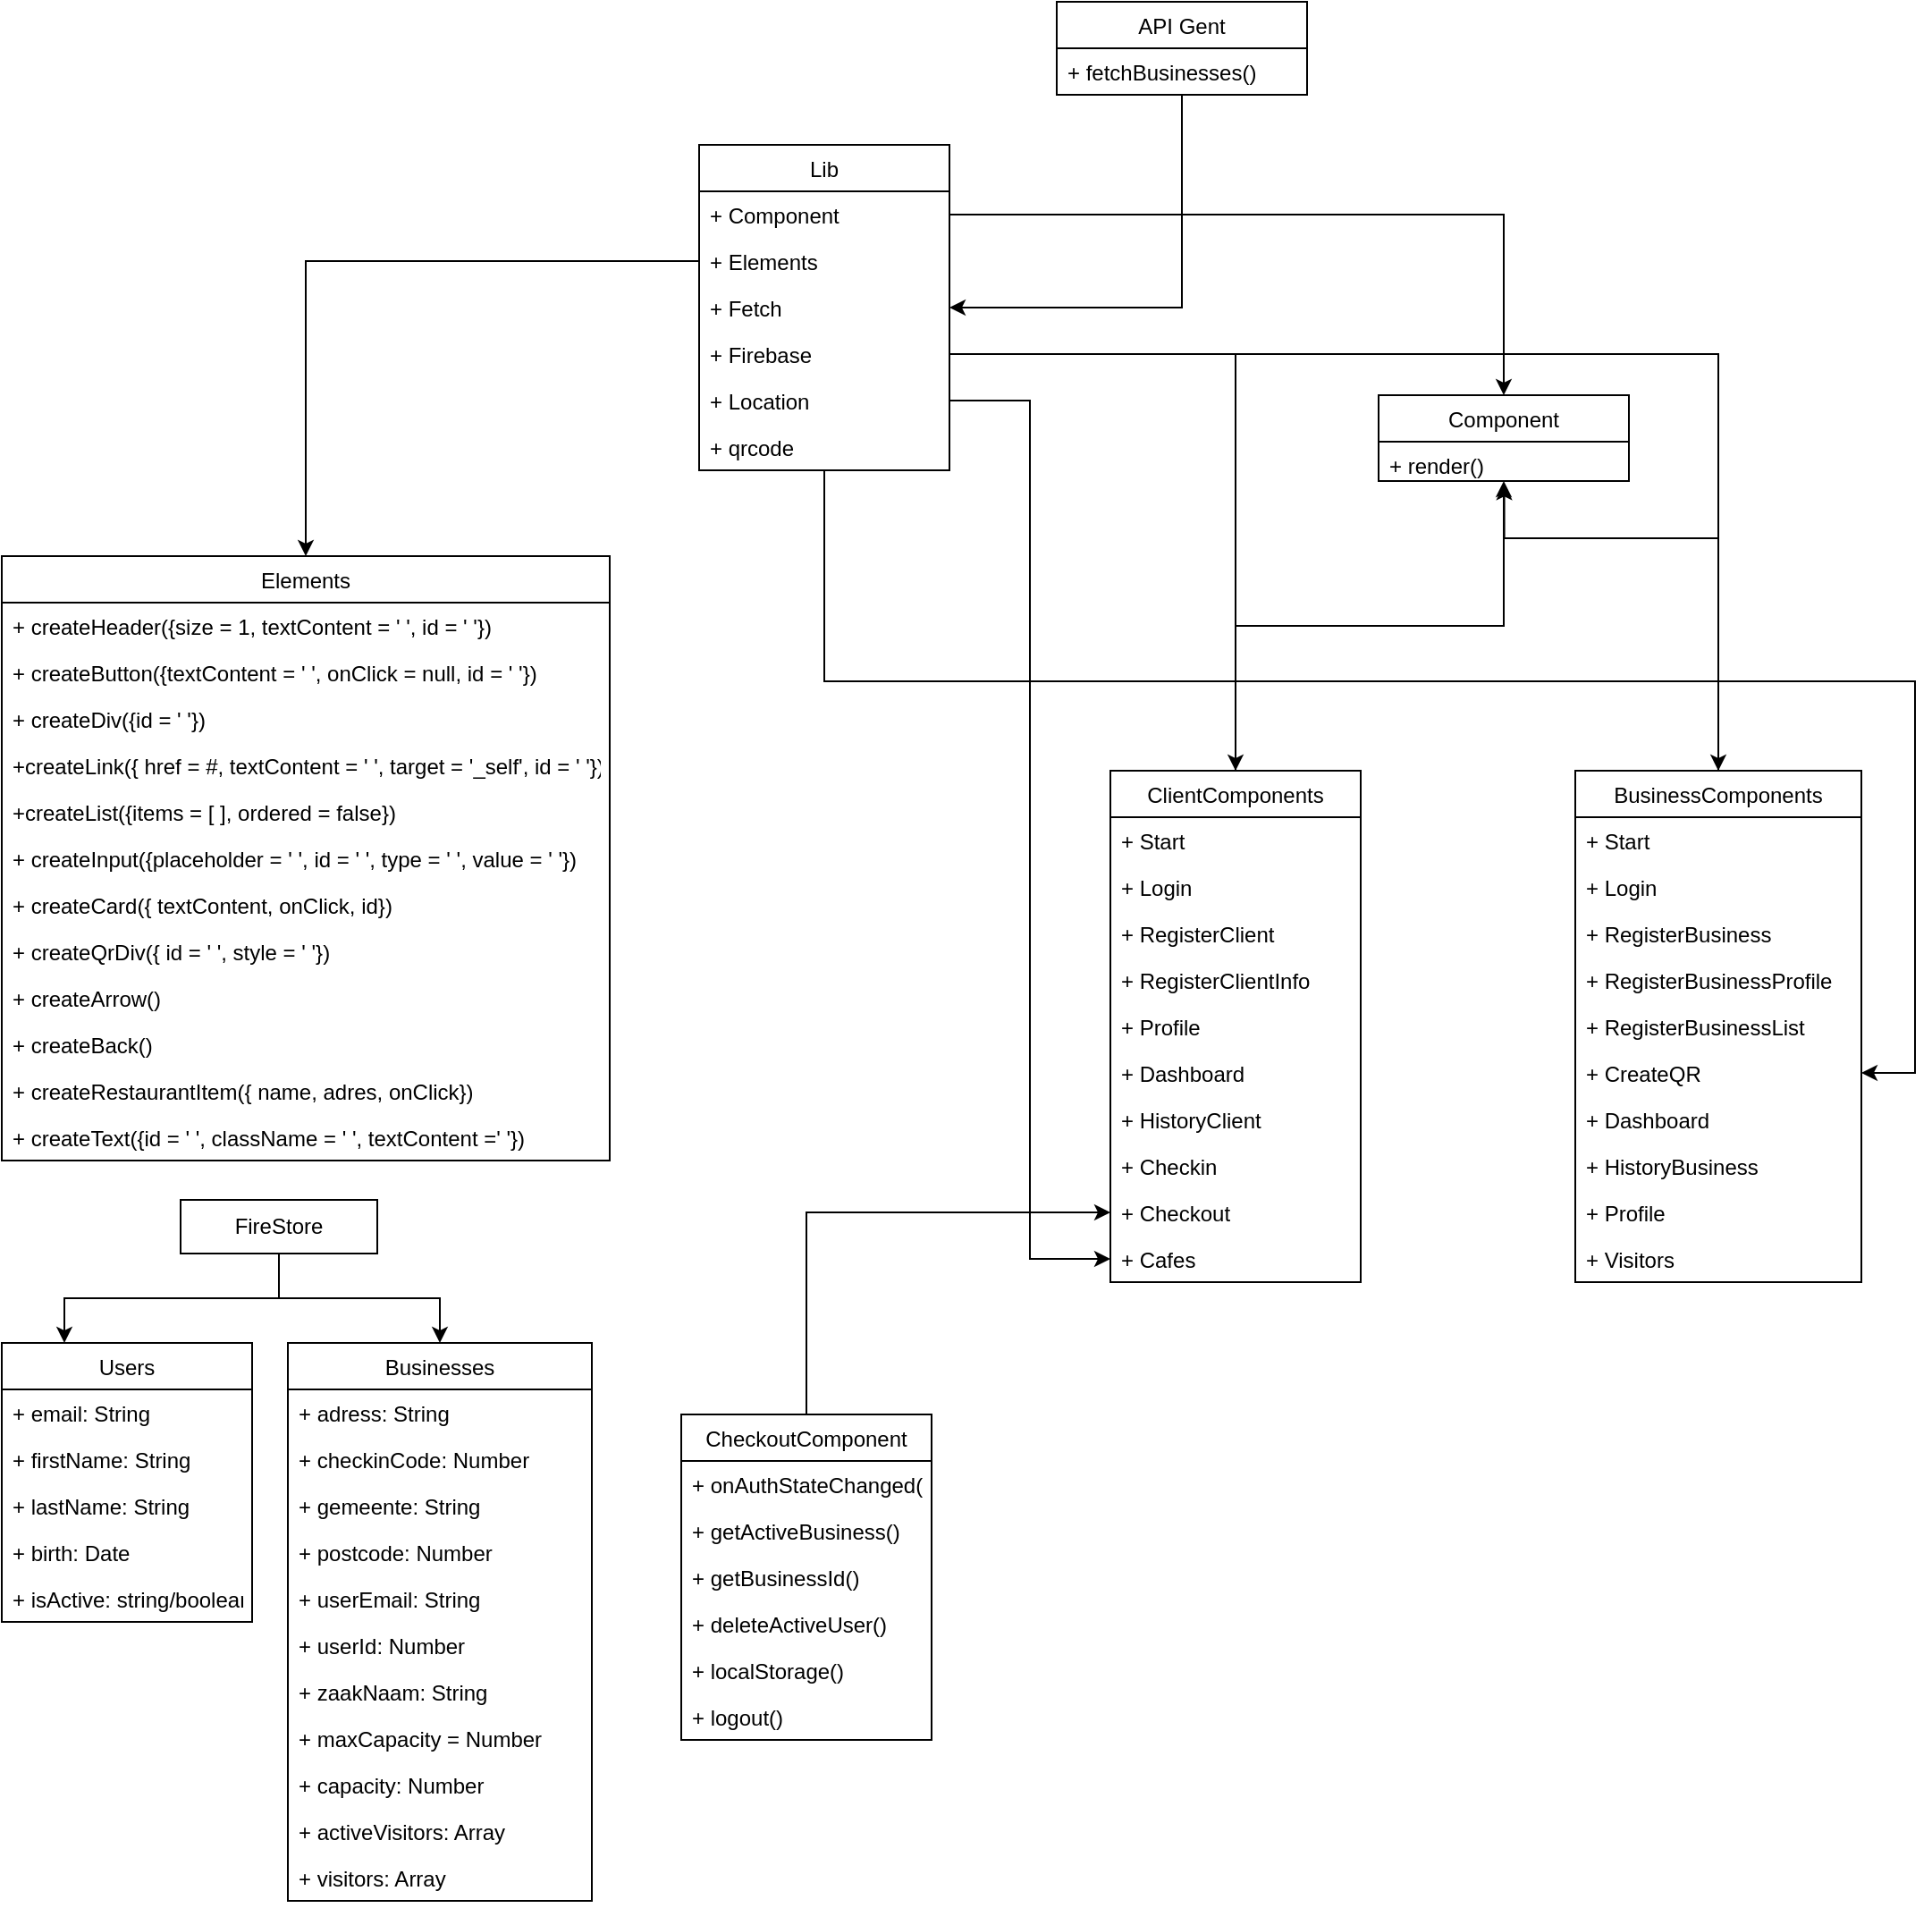 <mxfile version="14.6.13" type="device"><diagram id="2Lb_yTFVZwOTkQdqCgmS" name="Pagina-1"><mxGraphModel dx="1843" dy="3046" grid="1" gridSize="10" guides="1" tooltips="1" connect="1" arrows="1" fold="1" page="1" pageScale="1" pageWidth="2336" pageHeight="1654" math="0" shadow="0"><root><mxCell id="0"/><mxCell id="1" parent="0"/><mxCell id="2JnNnXSP8HBoV9H5Xl89-6" value="Elements" style="swimlane;fontStyle=0;childLayout=stackLayout;horizontal=1;startSize=26;horizontalStack=0;resizeParent=1;resizeParentMax=0;resizeLast=0;collapsible=1;marginBottom=0;" parent="1" vertex="1"><mxGeometry x="40" y="80" width="340" height="338" as="geometry"/></mxCell><mxCell id="2JnNnXSP8HBoV9H5Xl89-7" value="+ createHeader({size = 1, textContent = ' ', id = ' '})" style="text;strokeColor=none;fillColor=none;align=left;verticalAlign=top;spacingLeft=4;spacingRight=4;overflow=hidden;rotatable=0;points=[[0,0.5],[1,0.5]];portConstraint=eastwest;" parent="2JnNnXSP8HBoV9H5Xl89-6" vertex="1"><mxGeometry y="26" width="340" height="26" as="geometry"/></mxCell><mxCell id="2JnNnXSP8HBoV9H5Xl89-8" value="+ createButton({textContent = ' ', onClick = null, id = ' '})" style="text;strokeColor=none;fillColor=none;align=left;verticalAlign=top;spacingLeft=4;spacingRight=4;overflow=hidden;rotatable=0;points=[[0,0.5],[1,0.5]];portConstraint=eastwest;" parent="2JnNnXSP8HBoV9H5Xl89-6" vertex="1"><mxGeometry y="52" width="340" height="26" as="geometry"/></mxCell><mxCell id="2JnNnXSP8HBoV9H5Xl89-10" value="+ createDiv({id = ' '})" style="text;strokeColor=none;fillColor=none;align=left;verticalAlign=top;spacingLeft=4;spacingRight=4;overflow=hidden;rotatable=0;points=[[0,0.5],[1,0.5]];portConstraint=eastwest;" parent="2JnNnXSP8HBoV9H5Xl89-6" vertex="1"><mxGeometry y="78" width="340" height="26" as="geometry"/></mxCell><mxCell id="2JnNnXSP8HBoV9H5Xl89-11" value="+createLink({ href = #, textContent = ' ', target = '_self', id = ' '})" style="text;strokeColor=none;fillColor=none;align=left;verticalAlign=top;spacingLeft=4;spacingRight=4;overflow=hidden;rotatable=0;points=[[0,0.5],[1,0.5]];portConstraint=eastwest;" parent="2JnNnXSP8HBoV9H5Xl89-6" vertex="1"><mxGeometry y="104" width="340" height="26" as="geometry"/></mxCell><mxCell id="2JnNnXSP8HBoV9H5Xl89-14" value="+createList({items = [ ], ordered = false}) " style="text;strokeColor=none;fillColor=none;align=left;verticalAlign=top;spacingLeft=4;spacingRight=4;overflow=hidden;rotatable=0;points=[[0,0.5],[1,0.5]];portConstraint=eastwest;" parent="2JnNnXSP8HBoV9H5Xl89-6" vertex="1"><mxGeometry y="130" width="340" height="26" as="geometry"/></mxCell><mxCell id="2JnNnXSP8HBoV9H5Xl89-13" value="+ createInput({placeholder = ' ', id = ' ', type = ' ', value = ' '})" style="text;strokeColor=none;fillColor=none;align=left;verticalAlign=top;spacingLeft=4;spacingRight=4;overflow=hidden;rotatable=0;points=[[0,0.5],[1,0.5]];portConstraint=eastwest;" parent="2JnNnXSP8HBoV9H5Xl89-6" vertex="1"><mxGeometry y="156" width="340" height="26" as="geometry"/></mxCell><mxCell id="2JnNnXSP8HBoV9H5Xl89-16" value="+ createCard({ textContent, onClick, id})" style="text;strokeColor=none;fillColor=none;align=left;verticalAlign=top;spacingLeft=4;spacingRight=4;overflow=hidden;rotatable=0;points=[[0,0.5],[1,0.5]];portConstraint=eastwest;" parent="2JnNnXSP8HBoV9H5Xl89-6" vertex="1"><mxGeometry y="182" width="340" height="26" as="geometry"/></mxCell><mxCell id="2JnNnXSP8HBoV9H5Xl89-17" value="+ createQrDiv({ id = ' ', style = ' '})" style="text;strokeColor=none;fillColor=none;align=left;verticalAlign=top;spacingLeft=4;spacingRight=4;overflow=hidden;rotatable=0;points=[[0,0.5],[1,0.5]];portConstraint=eastwest;" parent="2JnNnXSP8HBoV9H5Xl89-6" vertex="1"><mxGeometry y="208" width="340" height="26" as="geometry"/></mxCell><mxCell id="2JnNnXSP8HBoV9H5Xl89-15" value="+ createArrow()" style="text;strokeColor=none;fillColor=none;align=left;verticalAlign=top;spacingLeft=4;spacingRight=4;overflow=hidden;rotatable=0;points=[[0,0.5],[1,0.5]];portConstraint=eastwest;" parent="2JnNnXSP8HBoV9H5Xl89-6" vertex="1"><mxGeometry y="234" width="340" height="26" as="geometry"/></mxCell><mxCell id="2JnNnXSP8HBoV9H5Xl89-12" value="+ createBack()" style="text;strokeColor=none;fillColor=none;align=left;verticalAlign=top;spacingLeft=4;spacingRight=4;overflow=hidden;rotatable=0;points=[[0,0.5],[1,0.5]];portConstraint=eastwest;" parent="2JnNnXSP8HBoV9H5Xl89-6" vertex="1"><mxGeometry y="260" width="340" height="26" as="geometry"/></mxCell><mxCell id="ub2gK91xSpyMjCvoomaL-6" value="+ createRestaurantItem({ name, adres, onClick})" style="text;strokeColor=none;fillColor=none;align=left;verticalAlign=top;spacingLeft=4;spacingRight=4;overflow=hidden;rotatable=0;points=[[0,0.5],[1,0.5]];portConstraint=eastwest;" parent="2JnNnXSP8HBoV9H5Xl89-6" vertex="1"><mxGeometry y="286" width="340" height="26" as="geometry"/></mxCell><mxCell id="jyGpKeX0_47S9tiCwh2c-1" value="+ createText({id = ' ', className = ' ', textContent =' '})" style="text;strokeColor=none;fillColor=none;align=left;verticalAlign=top;spacingLeft=4;spacingRight=4;overflow=hidden;rotatable=0;points=[[0,0.5],[1,0.5]];portConstraint=eastwest;" parent="2JnNnXSP8HBoV9H5Xl89-6" vertex="1"><mxGeometry y="312" width="340" height="26" as="geometry"/></mxCell><mxCell id="-Ub67LRkbkZvDAEBn4es-1" value="Users" style="swimlane;fontStyle=0;childLayout=stackLayout;horizontal=1;startSize=26;horizontalStack=0;resizeParent=1;resizeParentMax=0;resizeLast=0;collapsible=1;marginBottom=0;" parent="1" vertex="1"><mxGeometry x="40" y="520" width="140" height="156" as="geometry"/></mxCell><mxCell id="-Ub67LRkbkZvDAEBn4es-2" value="+ email: String" style="text;strokeColor=none;fillColor=none;align=left;verticalAlign=top;spacingLeft=4;spacingRight=4;overflow=hidden;rotatable=0;points=[[0,0.5],[1,0.5]];portConstraint=eastwest;" parent="-Ub67LRkbkZvDAEBn4es-1" vertex="1"><mxGeometry y="26" width="140" height="26" as="geometry"/></mxCell><mxCell id="-Ub67LRkbkZvDAEBn4es-3" value="+ firstName: String" style="text;strokeColor=none;fillColor=none;align=left;verticalAlign=top;spacingLeft=4;spacingRight=4;overflow=hidden;rotatable=0;points=[[0,0.5],[1,0.5]];portConstraint=eastwest;" parent="-Ub67LRkbkZvDAEBn4es-1" vertex="1"><mxGeometry y="52" width="140" height="26" as="geometry"/></mxCell><mxCell id="-Ub67LRkbkZvDAEBn4es-4" value="+ lastName: String" style="text;strokeColor=none;fillColor=none;align=left;verticalAlign=top;spacingLeft=4;spacingRight=4;overflow=hidden;rotatable=0;points=[[0,0.5],[1,0.5]];portConstraint=eastwest;" parent="-Ub67LRkbkZvDAEBn4es-1" vertex="1"><mxGeometry y="78" width="140" height="26" as="geometry"/></mxCell><mxCell id="-Ub67LRkbkZvDAEBn4es-5" value="+ birth: Date" style="text;strokeColor=none;fillColor=none;align=left;verticalAlign=top;spacingLeft=4;spacingRight=4;overflow=hidden;rotatable=0;points=[[0,0.5],[1,0.5]];portConstraint=eastwest;" parent="-Ub67LRkbkZvDAEBn4es-1" vertex="1"><mxGeometry y="104" width="140" height="26" as="geometry"/></mxCell><mxCell id="ub2gK91xSpyMjCvoomaL-1" value="+ isActive: string/boolean" style="text;strokeColor=none;fillColor=none;align=left;verticalAlign=top;spacingLeft=4;spacingRight=4;overflow=hidden;rotatable=0;points=[[0,0.5],[1,0.5]];portConstraint=eastwest;" parent="-Ub67LRkbkZvDAEBn4es-1" vertex="1"><mxGeometry y="130" width="140" height="26" as="geometry"/></mxCell><mxCell id="-Ub67LRkbkZvDAEBn4es-10" value="Businesses" style="swimlane;fontStyle=0;childLayout=stackLayout;horizontal=1;startSize=26;horizontalStack=0;resizeParent=1;resizeParentMax=0;resizeLast=0;collapsible=1;marginBottom=0;" parent="1" vertex="1"><mxGeometry x="200" y="520" width="170" height="312" as="geometry"/></mxCell><mxCell id="-Ub67LRkbkZvDAEBn4es-11" value="+ adress: String" style="text;strokeColor=none;fillColor=none;align=left;verticalAlign=top;spacingLeft=4;spacingRight=4;overflow=hidden;rotatable=0;points=[[0,0.5],[1,0.5]];portConstraint=eastwest;" parent="-Ub67LRkbkZvDAEBn4es-10" vertex="1"><mxGeometry y="26" width="170" height="26" as="geometry"/></mxCell><mxCell id="-Ub67LRkbkZvDAEBn4es-12" value="+ checkinCode: Number" style="text;strokeColor=none;fillColor=none;align=left;verticalAlign=top;spacingLeft=4;spacingRight=4;overflow=hidden;rotatable=0;points=[[0,0.5],[1,0.5]];portConstraint=eastwest;" parent="-Ub67LRkbkZvDAEBn4es-10" vertex="1"><mxGeometry y="52" width="170" height="26" as="geometry"/></mxCell><mxCell id="-Ub67LRkbkZvDAEBn4es-14" value="+ gemeente: String" style="text;strokeColor=none;fillColor=none;align=left;verticalAlign=top;spacingLeft=4;spacingRight=4;overflow=hidden;rotatable=0;points=[[0,0.5],[1,0.5]];portConstraint=eastwest;" parent="-Ub67LRkbkZvDAEBn4es-10" vertex="1"><mxGeometry y="78" width="170" height="26" as="geometry"/></mxCell><mxCell id="-Ub67LRkbkZvDAEBn4es-15" value="+ postcode: Number" style="text;strokeColor=none;fillColor=none;align=left;verticalAlign=top;spacingLeft=4;spacingRight=4;overflow=hidden;rotatable=0;points=[[0,0.5],[1,0.5]];portConstraint=eastwest;" parent="-Ub67LRkbkZvDAEBn4es-10" vertex="1"><mxGeometry y="104" width="170" height="26" as="geometry"/></mxCell><mxCell id="-Ub67LRkbkZvDAEBn4es-17" value="+ userEmail: String" style="text;strokeColor=none;fillColor=none;align=left;verticalAlign=top;spacingLeft=4;spacingRight=4;overflow=hidden;rotatable=0;points=[[0,0.5],[1,0.5]];portConstraint=eastwest;" parent="-Ub67LRkbkZvDAEBn4es-10" vertex="1"><mxGeometry y="130" width="170" height="26" as="geometry"/></mxCell><mxCell id="-Ub67LRkbkZvDAEBn4es-16" value="+ userId: Number" style="text;strokeColor=none;fillColor=none;align=left;verticalAlign=top;spacingLeft=4;spacingRight=4;overflow=hidden;rotatable=0;points=[[0,0.5],[1,0.5]];portConstraint=eastwest;" parent="-Ub67LRkbkZvDAEBn4es-10" vertex="1"><mxGeometry y="156" width="170" height="26" as="geometry"/></mxCell><mxCell id="-Ub67LRkbkZvDAEBn4es-13" value="+ zaakNaam: String" style="text;strokeColor=none;fillColor=none;align=left;verticalAlign=top;spacingLeft=4;spacingRight=4;overflow=hidden;rotatable=0;points=[[0,0.5],[1,0.5]];portConstraint=eastwest;" parent="-Ub67LRkbkZvDAEBn4es-10" vertex="1"><mxGeometry y="182" width="170" height="26" as="geometry"/></mxCell><mxCell id="ub2gK91xSpyMjCvoomaL-5" value="+ maxCapacity = Number" style="text;strokeColor=none;fillColor=none;align=left;verticalAlign=top;spacingLeft=4;spacingRight=4;overflow=hidden;rotatable=0;points=[[0,0.5],[1,0.5]];portConstraint=eastwest;" parent="-Ub67LRkbkZvDAEBn4es-10" vertex="1"><mxGeometry y="208" width="170" height="26" as="geometry"/></mxCell><mxCell id="ub2gK91xSpyMjCvoomaL-4" value="+ capacity: Number" style="text;strokeColor=none;fillColor=none;align=left;verticalAlign=top;spacingLeft=4;spacingRight=4;overflow=hidden;rotatable=0;points=[[0,0.5],[1,0.5]];portConstraint=eastwest;" parent="-Ub67LRkbkZvDAEBn4es-10" vertex="1"><mxGeometry y="234" width="170" height="26" as="geometry"/></mxCell><mxCell id="ub2gK91xSpyMjCvoomaL-2" value="+ activeVisitors: Array" style="text;strokeColor=none;fillColor=none;align=left;verticalAlign=top;spacingLeft=4;spacingRight=4;overflow=hidden;rotatable=0;points=[[0,0.5],[1,0.5]];portConstraint=eastwest;" parent="-Ub67LRkbkZvDAEBn4es-10" vertex="1"><mxGeometry y="260" width="170" height="26" as="geometry"/></mxCell><mxCell id="ub2gK91xSpyMjCvoomaL-3" value="+ visitors: Array" style="text;strokeColor=none;fillColor=none;align=left;verticalAlign=top;spacingLeft=4;spacingRight=4;overflow=hidden;rotatable=0;points=[[0,0.5],[1,0.5]];portConstraint=eastwest;" parent="-Ub67LRkbkZvDAEBn4es-10" vertex="1"><mxGeometry y="286" width="170" height="26" as="geometry"/></mxCell><mxCell id="-Ub67LRkbkZvDAEBn4es-21" style="edgeStyle=orthogonalEdgeStyle;rounded=0;orthogonalLoop=1;jettySize=auto;html=1;entryX=0.25;entryY=0;entryDx=0;entryDy=0;" parent="1" source="-Ub67LRkbkZvDAEBn4es-18" target="-Ub67LRkbkZvDAEBn4es-1" edge="1"><mxGeometry relative="1" as="geometry"/></mxCell><mxCell id="-Ub67LRkbkZvDAEBn4es-22" style="edgeStyle=orthogonalEdgeStyle;rounded=0;orthogonalLoop=1;jettySize=auto;html=1;" parent="1" source="-Ub67LRkbkZvDAEBn4es-18" target="-Ub67LRkbkZvDAEBn4es-10" edge="1"><mxGeometry relative="1" as="geometry"/></mxCell><mxCell id="-Ub67LRkbkZvDAEBn4es-18" value="FireStore" style="rounded=0;whiteSpace=wrap;html=1;" parent="1" vertex="1"><mxGeometry x="140" y="440" width="110" height="30" as="geometry"/></mxCell><mxCell id="5q-_rtuvQ6pmcWbzaauw-1" value="Component" style="swimlane;fontStyle=0;childLayout=stackLayout;horizontal=1;startSize=26;horizontalStack=0;resizeParent=1;resizeParentMax=0;resizeLast=0;collapsible=1;marginBottom=0;" parent="1" vertex="1"><mxGeometry x="810" y="-10" width="140" height="48" as="geometry"/></mxCell><mxCell id="5q-_rtuvQ6pmcWbzaauw-2" value="+ render()" style="text;strokeColor=none;fillColor=none;align=left;verticalAlign=top;spacingLeft=4;spacingRight=4;overflow=hidden;rotatable=0;points=[[0,0.5],[1,0.5]];portConstraint=eastwest;" parent="5q-_rtuvQ6pmcWbzaauw-1" vertex="1"><mxGeometry y="26" width="140" height="22" as="geometry"/></mxCell><mxCell id="5q-_rtuvQ6pmcWbzaauw-33" style="edgeStyle=orthogonalEdgeStyle;rounded=0;orthogonalLoop=1;jettySize=auto;html=1;entryX=0.5;entryY=1;entryDx=0;entryDy=0;entryPerimeter=0;" parent="1" source="5q-_rtuvQ6pmcWbzaauw-5" target="5q-_rtuvQ6pmcWbzaauw-2" edge="1"><mxGeometry relative="1" as="geometry"/></mxCell><mxCell id="5q-_rtuvQ6pmcWbzaauw-5" value="ClientComponents" style="swimlane;fontStyle=0;childLayout=stackLayout;horizontal=1;startSize=26;horizontalStack=0;resizeParent=1;resizeParentMax=0;resizeLast=0;collapsible=1;marginBottom=0;" parent="1" vertex="1"><mxGeometry x="660" y="200" width="140" height="286" as="geometry"/></mxCell><mxCell id="5q-_rtuvQ6pmcWbzaauw-6" value="+ Start" style="text;strokeColor=none;fillColor=none;align=left;verticalAlign=top;spacingLeft=4;spacingRight=4;overflow=hidden;rotatable=0;points=[[0,0.5],[1,0.5]];portConstraint=eastwest;" parent="5q-_rtuvQ6pmcWbzaauw-5" vertex="1"><mxGeometry y="26" width="140" height="26" as="geometry"/></mxCell><mxCell id="5q-_rtuvQ6pmcWbzaauw-29" value="+ Login" style="text;strokeColor=none;fillColor=none;align=left;verticalAlign=top;spacingLeft=4;spacingRight=4;overflow=hidden;rotatable=0;points=[[0,0.5],[1,0.5]];portConstraint=eastwest;" parent="5q-_rtuvQ6pmcWbzaauw-5" vertex="1"><mxGeometry y="52" width="140" height="26" as="geometry"/></mxCell><mxCell id="5q-_rtuvQ6pmcWbzaauw-7" value="+ RegisterClient" style="text;strokeColor=none;fillColor=none;align=left;verticalAlign=top;spacingLeft=4;spacingRight=4;overflow=hidden;rotatable=0;points=[[0,0.5],[1,0.5]];portConstraint=eastwest;" parent="5q-_rtuvQ6pmcWbzaauw-5" vertex="1"><mxGeometry y="78" width="140" height="26" as="geometry"/></mxCell><mxCell id="5q-_rtuvQ6pmcWbzaauw-11" value="+ RegisterClientInfo" style="text;strokeColor=none;fillColor=none;align=left;verticalAlign=top;spacingLeft=4;spacingRight=4;overflow=hidden;rotatable=0;points=[[0,0.5],[1,0.5]];portConstraint=eastwest;" parent="5q-_rtuvQ6pmcWbzaauw-5" vertex="1"><mxGeometry y="104" width="140" height="26" as="geometry"/></mxCell><mxCell id="5q-_rtuvQ6pmcWbzaauw-9" value="+ Profile" style="text;strokeColor=none;fillColor=none;align=left;verticalAlign=top;spacingLeft=4;spacingRight=4;overflow=hidden;rotatable=0;points=[[0,0.5],[1,0.5]];portConstraint=eastwest;" parent="5q-_rtuvQ6pmcWbzaauw-5" vertex="1"><mxGeometry y="130" width="140" height="26" as="geometry"/></mxCell><mxCell id="5q-_rtuvQ6pmcWbzaauw-10" value="+ Dashboard" style="text;strokeColor=none;fillColor=none;align=left;verticalAlign=top;spacingLeft=4;spacingRight=4;overflow=hidden;rotatable=0;points=[[0,0.5],[1,0.5]];portConstraint=eastwest;" parent="5q-_rtuvQ6pmcWbzaauw-5" vertex="1"><mxGeometry y="156" width="140" height="26" as="geometry"/></mxCell><mxCell id="5q-_rtuvQ6pmcWbzaauw-22" value="+ HistoryClient" style="text;strokeColor=none;fillColor=none;align=left;verticalAlign=top;spacingLeft=4;spacingRight=4;overflow=hidden;rotatable=0;points=[[0,0.5],[1,0.5]];portConstraint=eastwest;" parent="5q-_rtuvQ6pmcWbzaauw-5" vertex="1"><mxGeometry y="182" width="140" height="26" as="geometry"/></mxCell><mxCell id="5q-_rtuvQ6pmcWbzaauw-23" value="+ Checkin" style="text;strokeColor=none;fillColor=none;align=left;verticalAlign=top;spacingLeft=4;spacingRight=4;overflow=hidden;rotatable=0;points=[[0,0.5],[1,0.5]];portConstraint=eastwest;" parent="5q-_rtuvQ6pmcWbzaauw-5" vertex="1"><mxGeometry y="208" width="140" height="26" as="geometry"/></mxCell><mxCell id="5q-_rtuvQ6pmcWbzaauw-24" value="+ Checkout" style="text;strokeColor=none;fillColor=none;align=left;verticalAlign=top;spacingLeft=4;spacingRight=4;overflow=hidden;rotatable=0;points=[[0,0.5],[1,0.5]];portConstraint=eastwest;" parent="5q-_rtuvQ6pmcWbzaauw-5" vertex="1"><mxGeometry y="234" width="140" height="26" as="geometry"/></mxCell><mxCell id="5q-_rtuvQ6pmcWbzaauw-8" value="+ Cafes" style="text;strokeColor=none;fillColor=none;align=left;verticalAlign=top;spacingLeft=4;spacingRight=4;overflow=hidden;rotatable=0;points=[[0,0.5],[1,0.5]];portConstraint=eastwest;" parent="5q-_rtuvQ6pmcWbzaauw-5" vertex="1"><mxGeometry y="260" width="140" height="26" as="geometry"/></mxCell><mxCell id="5q-_rtuvQ6pmcWbzaauw-34" style="edgeStyle=orthogonalEdgeStyle;rounded=0;orthogonalLoop=1;jettySize=auto;html=1;entryX=0.502;entryY=1.076;entryDx=0;entryDy=0;entryPerimeter=0;" parent="1" source="5q-_rtuvQ6pmcWbzaauw-12" target="5q-_rtuvQ6pmcWbzaauw-2" edge="1"><mxGeometry relative="1" as="geometry"><mxPoint x="640" y="130" as="targetPoint"/><Array as="points"><mxPoint x="1000" y="70"/><mxPoint x="880" y="70"/></Array></mxGeometry></mxCell><mxCell id="5q-_rtuvQ6pmcWbzaauw-12" value="BusinessComponents" style="swimlane;fontStyle=0;childLayout=stackLayout;horizontal=1;startSize=26;horizontalStack=0;resizeParent=1;resizeParentMax=0;resizeLast=0;collapsible=1;marginBottom=0;" parent="1" vertex="1"><mxGeometry x="920" y="200" width="160" height="286" as="geometry"/></mxCell><mxCell id="5q-_rtuvQ6pmcWbzaauw-28" value="+ Start" style="text;strokeColor=none;fillColor=none;align=left;verticalAlign=top;spacingLeft=4;spacingRight=4;overflow=hidden;rotatable=0;points=[[0,0.5],[1,0.5]];portConstraint=eastwest;" parent="5q-_rtuvQ6pmcWbzaauw-12" vertex="1"><mxGeometry y="26" width="160" height="26" as="geometry"/></mxCell><mxCell id="5q-_rtuvQ6pmcWbzaauw-13" value="+ Login" style="text;strokeColor=none;fillColor=none;align=left;verticalAlign=top;spacingLeft=4;spacingRight=4;overflow=hidden;rotatable=0;points=[[0,0.5],[1,0.5]];portConstraint=eastwest;" parent="5q-_rtuvQ6pmcWbzaauw-12" vertex="1"><mxGeometry y="52" width="160" height="26" as="geometry"/></mxCell><mxCell id="5q-_rtuvQ6pmcWbzaauw-14" value="+ RegisterBusiness" style="text;strokeColor=none;fillColor=none;align=left;verticalAlign=top;spacingLeft=4;spacingRight=4;overflow=hidden;rotatable=0;points=[[0,0.5],[1,0.5]];portConstraint=eastwest;" parent="5q-_rtuvQ6pmcWbzaauw-12" vertex="1"><mxGeometry y="78" width="160" height="26" as="geometry"/></mxCell><mxCell id="5q-_rtuvQ6pmcWbzaauw-16" value="+ RegisterBusinessProfile" style="text;strokeColor=none;fillColor=none;align=left;verticalAlign=top;spacingLeft=4;spacingRight=4;overflow=hidden;rotatable=0;points=[[0,0.5],[1,0.5]];portConstraint=eastwest;" parent="5q-_rtuvQ6pmcWbzaauw-12" vertex="1"><mxGeometry y="104" width="160" height="26" as="geometry"/></mxCell><mxCell id="5q-_rtuvQ6pmcWbzaauw-19" value="+ RegisterBusinessList" style="text;strokeColor=none;fillColor=none;align=left;verticalAlign=top;spacingLeft=4;spacingRight=4;overflow=hidden;rotatable=0;points=[[0,0.5],[1,0.5]];portConstraint=eastwest;" parent="5q-_rtuvQ6pmcWbzaauw-12" vertex="1"><mxGeometry y="130" width="160" height="26" as="geometry"/></mxCell><mxCell id="5q-_rtuvQ6pmcWbzaauw-21" value="+ CreateQR" style="text;strokeColor=none;fillColor=none;align=left;verticalAlign=top;spacingLeft=4;spacingRight=4;overflow=hidden;rotatable=0;points=[[0,0.5],[1,0.5]];portConstraint=eastwest;" parent="5q-_rtuvQ6pmcWbzaauw-12" vertex="1"><mxGeometry y="156" width="160" height="26" as="geometry"/></mxCell><mxCell id="5q-_rtuvQ6pmcWbzaauw-18" value="+ Dashboard" style="text;strokeColor=none;fillColor=none;align=left;verticalAlign=top;spacingLeft=4;spacingRight=4;overflow=hidden;rotatable=0;points=[[0,0.5],[1,0.5]];portConstraint=eastwest;" parent="5q-_rtuvQ6pmcWbzaauw-12" vertex="1"><mxGeometry y="182" width="160" height="26" as="geometry"/></mxCell><mxCell id="5q-_rtuvQ6pmcWbzaauw-17" value="+ HistoryBusiness" style="text;strokeColor=none;fillColor=none;align=left;verticalAlign=top;spacingLeft=4;spacingRight=4;overflow=hidden;rotatable=0;points=[[0,0.5],[1,0.5]];portConstraint=eastwest;" parent="5q-_rtuvQ6pmcWbzaauw-12" vertex="1"><mxGeometry y="208" width="160" height="26" as="geometry"/></mxCell><mxCell id="5q-_rtuvQ6pmcWbzaauw-15" value="+ Profile" style="text;strokeColor=none;fillColor=none;align=left;verticalAlign=top;spacingLeft=4;spacingRight=4;overflow=hidden;rotatable=0;points=[[0,0.5],[1,0.5]];portConstraint=eastwest;" parent="5q-_rtuvQ6pmcWbzaauw-12" vertex="1"><mxGeometry y="234" width="160" height="26" as="geometry"/></mxCell><mxCell id="5q-_rtuvQ6pmcWbzaauw-27" value="+ Visitors" style="text;strokeColor=none;fillColor=none;align=left;verticalAlign=top;spacingLeft=4;spacingRight=4;overflow=hidden;rotatable=0;points=[[0,0.5],[1,0.5]];portConstraint=eastwest;" parent="5q-_rtuvQ6pmcWbzaauw-12" vertex="1"><mxGeometry y="260" width="160" height="26" as="geometry"/></mxCell><mxCell id="1jZECp90akZCDfX-5Ma_-5" style="edgeStyle=orthogonalEdgeStyle;rounded=0;orthogonalLoop=1;jettySize=auto;html=1;" parent="1" source="1jZECp90akZCDfX-5Ma_-1" target="5q-_rtuvQ6pmcWbzaauw-24" edge="1"><mxGeometry relative="1" as="geometry"/></mxCell><mxCell id="1jZECp90akZCDfX-5Ma_-1" value="CheckoutComponent" style="swimlane;fontStyle=0;childLayout=stackLayout;horizontal=1;startSize=26;horizontalStack=0;resizeParent=1;resizeParentMax=0;resizeLast=0;collapsible=1;marginBottom=0;" parent="1" vertex="1"><mxGeometry x="420" y="560" width="140" height="182" as="geometry"/></mxCell><mxCell id="1jZECp90akZCDfX-5Ma_-2" value="+ onAuthStateChanged()" style="text;strokeColor=none;fillColor=none;align=left;verticalAlign=top;spacingLeft=4;spacingRight=4;overflow=hidden;rotatable=0;points=[[0,0.5],[1,0.5]];portConstraint=eastwest;" parent="1jZECp90akZCDfX-5Ma_-1" vertex="1"><mxGeometry y="26" width="140" height="26" as="geometry"/></mxCell><mxCell id="1jZECp90akZCDfX-5Ma_-3" value="+ getActiveBusiness()" style="text;strokeColor=none;fillColor=none;align=left;verticalAlign=top;spacingLeft=4;spacingRight=4;overflow=hidden;rotatable=0;points=[[0,0.5],[1,0.5]];portConstraint=eastwest;" parent="1jZECp90akZCDfX-5Ma_-1" vertex="1"><mxGeometry y="52" width="140" height="26" as="geometry"/></mxCell><mxCell id="1jZECp90akZCDfX-5Ma_-4" value="+ getBusinessId()" style="text;strokeColor=none;fillColor=none;align=left;verticalAlign=top;spacingLeft=4;spacingRight=4;overflow=hidden;rotatable=0;points=[[0,0.5],[1,0.5]];portConstraint=eastwest;" parent="1jZECp90akZCDfX-5Ma_-1" vertex="1"><mxGeometry y="78" width="140" height="26" as="geometry"/></mxCell><mxCell id="1jZECp90akZCDfX-5Ma_-6" value="+ deleteActiveUser()" style="text;strokeColor=none;fillColor=none;align=left;verticalAlign=top;spacingLeft=4;spacingRight=4;overflow=hidden;rotatable=0;points=[[0,0.5],[1,0.5]];portConstraint=eastwest;" parent="1jZECp90akZCDfX-5Ma_-1" vertex="1"><mxGeometry y="104" width="140" height="26" as="geometry"/></mxCell><mxCell id="1jZECp90akZCDfX-5Ma_-7" value="+ localStorage()" style="text;strokeColor=none;fillColor=none;align=left;verticalAlign=top;spacingLeft=4;spacingRight=4;overflow=hidden;rotatable=0;points=[[0,0.5],[1,0.5]];portConstraint=eastwest;" parent="1jZECp90akZCDfX-5Ma_-1" vertex="1"><mxGeometry y="130" width="140" height="26" as="geometry"/></mxCell><mxCell id="1jZECp90akZCDfX-5Ma_-8" value="+ logout()" style="text;strokeColor=none;fillColor=none;align=left;verticalAlign=top;spacingLeft=4;spacingRight=4;overflow=hidden;rotatable=0;points=[[0,0.5],[1,0.5]];portConstraint=eastwest;" parent="1jZECp90akZCDfX-5Ma_-1" vertex="1"><mxGeometry y="156" width="140" height="26" as="geometry"/></mxCell><mxCell id="1jZECp90akZCDfX-5Ma_-9" value="Lib" style="swimlane;fontStyle=0;childLayout=stackLayout;horizontal=1;startSize=26;horizontalStack=0;resizeParent=1;resizeParentMax=0;resizeLast=0;collapsible=1;marginBottom=0;" parent="1" vertex="1"><mxGeometry x="430" y="-150" width="140" height="182" as="geometry"/></mxCell><mxCell id="1jZECp90akZCDfX-5Ma_-10" value="+ Component" style="text;strokeColor=none;fillColor=none;align=left;verticalAlign=top;spacingLeft=4;spacingRight=4;overflow=hidden;rotatable=0;points=[[0,0.5],[1,0.5]];portConstraint=eastwest;" parent="1jZECp90akZCDfX-5Ma_-9" vertex="1"><mxGeometry y="26" width="140" height="26" as="geometry"/></mxCell><mxCell id="1jZECp90akZCDfX-5Ma_-11" value="+ Elements" style="text;strokeColor=none;fillColor=none;align=left;verticalAlign=top;spacingLeft=4;spacingRight=4;overflow=hidden;rotatable=0;points=[[0,0.5],[1,0.5]];portConstraint=eastwest;" parent="1jZECp90akZCDfX-5Ma_-9" vertex="1"><mxGeometry y="52" width="140" height="26" as="geometry"/></mxCell><mxCell id="1jZECp90akZCDfX-5Ma_-12" value="+ Fetch" style="text;strokeColor=none;fillColor=none;align=left;verticalAlign=top;spacingLeft=4;spacingRight=4;overflow=hidden;rotatable=0;points=[[0,0.5],[1,0.5]];portConstraint=eastwest;" parent="1jZECp90akZCDfX-5Ma_-9" vertex="1"><mxGeometry y="78" width="140" height="26" as="geometry"/></mxCell><mxCell id="1jZECp90akZCDfX-5Ma_-16" value="+ Firebase" style="text;strokeColor=none;fillColor=none;align=left;verticalAlign=top;spacingLeft=4;spacingRight=4;overflow=hidden;rotatable=0;points=[[0,0.5],[1,0.5]];portConstraint=eastwest;" parent="1jZECp90akZCDfX-5Ma_-9" vertex="1"><mxGeometry y="104" width="140" height="26" as="geometry"/></mxCell><mxCell id="1jZECp90akZCDfX-5Ma_-24" value="+ Location" style="text;strokeColor=none;fillColor=none;align=left;verticalAlign=top;spacingLeft=4;spacingRight=4;overflow=hidden;rotatable=0;points=[[0,0.5],[1,0.5]];portConstraint=eastwest;" parent="1jZECp90akZCDfX-5Ma_-9" vertex="1"><mxGeometry y="130" width="140" height="26" as="geometry"/></mxCell><mxCell id="1jZECp90akZCDfX-5Ma_-26" value="+ qrcode" style="text;strokeColor=none;fillColor=none;align=left;verticalAlign=top;spacingLeft=4;spacingRight=4;overflow=hidden;rotatable=0;points=[[0,0.5],[1,0.5]];portConstraint=eastwest;" parent="1jZECp90akZCDfX-5Ma_-9" vertex="1"><mxGeometry y="156" width="140" height="26" as="geometry"/></mxCell><mxCell id="1jZECp90akZCDfX-5Ma_-13" style="edgeStyle=orthogonalEdgeStyle;rounded=0;orthogonalLoop=1;jettySize=auto;html=1;entryX=0.5;entryY=0;entryDx=0;entryDy=0;" parent="1" source="1jZECp90akZCDfX-5Ma_-10" target="5q-_rtuvQ6pmcWbzaauw-1" edge="1"><mxGeometry relative="1" as="geometry"/></mxCell><mxCell id="1jZECp90akZCDfX-5Ma_-14" style="edgeStyle=orthogonalEdgeStyle;rounded=0;orthogonalLoop=1;jettySize=auto;html=1;entryX=0.5;entryY=0;entryDx=0;entryDy=0;" parent="1" source="1jZECp90akZCDfX-5Ma_-11" target="2JnNnXSP8HBoV9H5Xl89-6" edge="1"><mxGeometry relative="1" as="geometry"/></mxCell><mxCell id="1jZECp90akZCDfX-5Ma_-17" style="edgeStyle=orthogonalEdgeStyle;rounded=0;orthogonalLoop=1;jettySize=auto;html=1;entryX=0.5;entryY=0;entryDx=0;entryDy=0;" parent="1" source="1jZECp90akZCDfX-5Ma_-16" target="5q-_rtuvQ6pmcWbzaauw-5" edge="1"><mxGeometry relative="1" as="geometry"/></mxCell><mxCell id="1jZECp90akZCDfX-5Ma_-18" style="edgeStyle=orthogonalEdgeStyle;rounded=0;orthogonalLoop=1;jettySize=auto;html=1;entryX=0.5;entryY=0;entryDx=0;entryDy=0;" parent="1" source="1jZECp90akZCDfX-5Ma_-16" target="5q-_rtuvQ6pmcWbzaauw-12" edge="1"><mxGeometry relative="1" as="geometry"/></mxCell><mxCell id="1jZECp90akZCDfX-5Ma_-25" style="edgeStyle=orthogonalEdgeStyle;rounded=0;orthogonalLoop=1;jettySize=auto;html=1;" parent="1" source="1jZECp90akZCDfX-5Ma_-24" target="5q-_rtuvQ6pmcWbzaauw-8" edge="1"><mxGeometry relative="1" as="geometry"/></mxCell><mxCell id="gnpcwQKoTo9DdWC4sJXi-1" style="edgeStyle=orthogonalEdgeStyle;rounded=0;orthogonalLoop=1;jettySize=auto;html=1;entryX=1;entryY=0.5;entryDx=0;entryDy=0;" edge="1" parent="1" source="1jZECp90akZCDfX-5Ma_-26" target="5q-_rtuvQ6pmcWbzaauw-21"><mxGeometry relative="1" as="geometry"><Array as="points"><mxPoint x="500" y="150"/><mxPoint x="1110" y="150"/><mxPoint x="1110" y="369"/></Array></mxGeometry></mxCell><mxCell id="gnpcwQKoTo9DdWC4sJXi-12" style="edgeStyle=orthogonalEdgeStyle;rounded=0;orthogonalLoop=1;jettySize=auto;html=1;entryX=1;entryY=0.5;entryDx=0;entryDy=0;" edge="1" parent="1" source="gnpcwQKoTo9DdWC4sJXi-7" target="1jZECp90akZCDfX-5Ma_-12"><mxGeometry relative="1" as="geometry"/></mxCell><mxCell id="gnpcwQKoTo9DdWC4sJXi-7" value="API Gent" style="swimlane;fontStyle=0;childLayout=stackLayout;horizontal=1;startSize=26;horizontalStack=0;resizeParent=1;resizeParentMax=0;resizeLast=0;collapsible=1;marginBottom=0;" vertex="1" parent="1"><mxGeometry x="630" y="-230" width="140" height="52" as="geometry"/></mxCell><mxCell id="gnpcwQKoTo9DdWC4sJXi-8" value="+ fetchBusinesses()" style="text;strokeColor=none;fillColor=none;align=left;verticalAlign=top;spacingLeft=4;spacingRight=4;overflow=hidden;rotatable=0;points=[[0,0.5],[1,0.5]];portConstraint=eastwest;" vertex="1" parent="gnpcwQKoTo9DdWC4sJXi-7"><mxGeometry y="26" width="140" height="26" as="geometry"/></mxCell></root></mxGraphModel></diagram></mxfile>